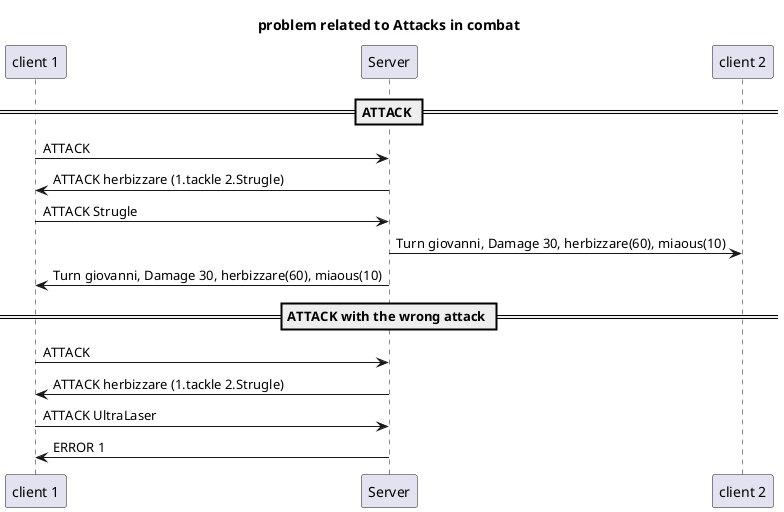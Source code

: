 @startuml AttackCombatProblem
title "problem related to Attacks in combat"
participant "client 1" as c1
participant "Server" as s
participant "client 2" as giovanni

== ATTACK ==
c1->s: ATTACK
s->c1: ATTACK herbizzare (1.tackle 2.Strugle)
c1->s: ATTACK Strugle
s->giovanni: Turn giovanni, Damage 30, herbizzare(60), miaous(10)
s->c1: Turn giovanni, Damage 30, herbizzare(60), miaous(10)

== ATTACK with the wrong attack ==
c1->s: ATTACK
s->c1: ATTACK herbizzare (1.tackle 2.Strugle)
c1->s: ATTACK UltraLaser
s->c1: ERROR 1
@enduml
